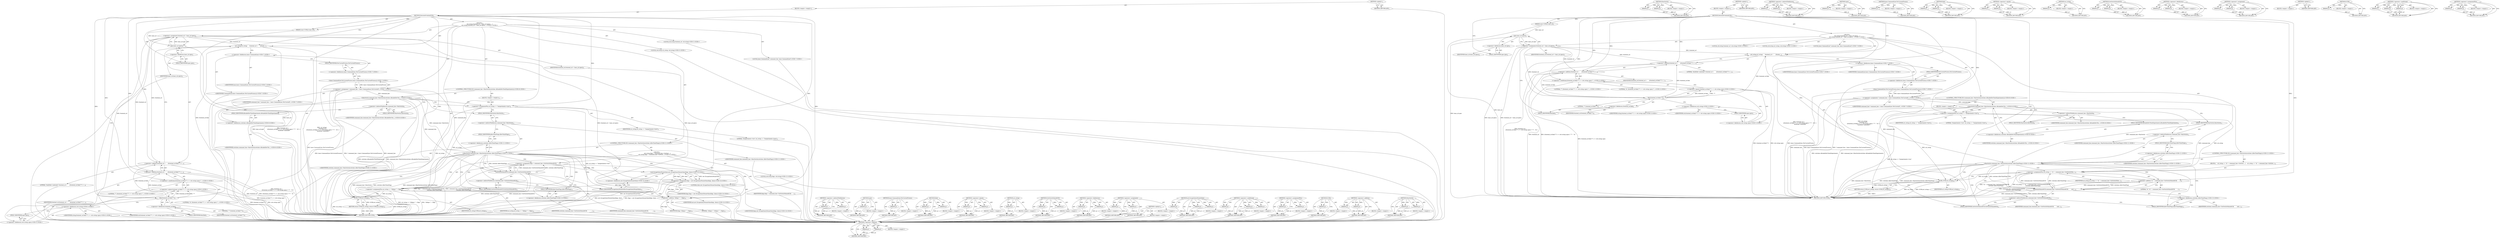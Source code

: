 digraph "&lt;operator&gt;.assignmentPlus" {
vulnerable_196 [label=<(METHOD,GURL)>];
vulnerable_197 [label=<(PARAM,p1)>];
vulnerable_198 [label=<(BLOCK,&lt;empty&gt;,&lt;empty&gt;)>];
vulnerable_199 [label=<(METHOD_RETURN,ANY)>];
vulnerable_145 [label=<(METHOD,&lt;operator&gt;.addition)>];
vulnerable_146 [label=<(PARAM,p1)>];
vulnerable_147 [label=<(PARAM,p2)>];
vulnerable_148 [label=<(BLOCK,&lt;empty&gt;,&lt;empty&gt;)>];
vulnerable_149 [label=<(METHOD_RETURN,ANY)>];
vulnerable_170 [label=<(METHOD,HasSwitch)>];
vulnerable_171 [label=<(PARAM,p1)>];
vulnerable_172 [label=<(PARAM,p2)>];
vulnerable_173 [label=<(BLOCK,&lt;empty&gt;,&lt;empty&gt;)>];
vulnerable_174 [label=<(METHOD_RETURN,ANY)>];
vulnerable_6 [label=<(METHOD,&lt;global&gt;)<SUB>1</SUB>>];
vulnerable_7 [label=<(BLOCK,&lt;empty&gt;,&lt;empty&gt;)<SUB>1</SUB>>];
vulnerable_8 [label=<(METHOD,DecorateFrontendURL)<SUB>1</SUB>>];
vulnerable_9 [label=<(PARAM,const GURL&amp; base_url)<SUB>1</SUB>>];
vulnerable_10 [label="<(BLOCK,{
  std::string frontend_url = base_url.spec();...,{
  std::string frontend_url = base_url.spec();...)<SUB>1</SUB>>"];
vulnerable_11 [label="<(LOCAL,std.string frontend_url: std.string)<SUB>2</SUB>>"];
vulnerable_12 [label=<(&lt;operator&gt;.assignment,frontend_url = base_url.spec())<SUB>2</SUB>>];
vulnerable_13 [label=<(IDENTIFIER,frontend_url,frontend_url = base_url.spec())<SUB>2</SUB>>];
vulnerable_14 [label=<(spec,base_url.spec())<SUB>2</SUB>>];
vulnerable_15 [label=<(&lt;operator&gt;.fieldAccess,base_url.spec)<SUB>2</SUB>>];
vulnerable_16 [label=<(IDENTIFIER,base_url,base_url.spec())<SUB>2</SUB>>];
vulnerable_17 [label=<(FIELD_IDENTIFIER,spec,spec)<SUB>2</SUB>>];
vulnerable_18 [label="<(LOCAL,std.string url_string: std.string)<SUB>3</SUB>>"];
vulnerable_19 [label=<(url_string,url_string(
      frontend_url +
      ((fronte...)<SUB>3</SUB>>];
vulnerable_20 [label=<(&lt;operator&gt;.addition,frontend_url +
      ((frontend_url.find(&quot;?&quot;) =...)<SUB>4</SUB>>];
vulnerable_21 [label=<(&lt;operator&gt;.addition,frontend_url +
      ((frontend_url.find(&quot;?&quot;) =...)<SUB>4</SUB>>];
vulnerable_22 [label=<(IDENTIFIER,frontend_url,frontend_url +
      ((frontend_url.find(&quot;?&quot;) =...)<SUB>4</SUB>>];
vulnerable_23 [label="<(&lt;operator&gt;.conditional,(frontend_url.find(&quot;?&quot;) == std::string::npos) ?...)<SUB>5</SUB>>"];
vulnerable_24 [label="<(&lt;operator&gt;.equals,frontend_url.find(&quot;?&quot;) == std::string::npos)<SUB>5</SUB>>"];
vulnerable_25 [label=<(find,frontend_url.find(&quot;?&quot;))<SUB>5</SUB>>];
vulnerable_26 [label=<(&lt;operator&gt;.fieldAccess,frontend_url.find)<SUB>5</SUB>>];
vulnerable_27 [label=<(IDENTIFIER,frontend_url,frontend_url.find(&quot;?&quot;))<SUB>5</SUB>>];
vulnerable_28 [label=<(FIELD_IDENTIFIER,find,find)<SUB>5</SUB>>];
vulnerable_29 [label=<(LITERAL,&quot;?&quot;,frontend_url.find(&quot;?&quot;))<SUB>5</SUB>>];
vulnerable_30 [label="<(&lt;operator&gt;.fieldAccess,std::string::npos)<SUB>5</SUB>>"];
vulnerable_31 [label="<(&lt;operator&gt;.fieldAccess,std::string)<SUB>5</SUB>>"];
vulnerable_32 [label="<(IDENTIFIER,std,frontend_url.find(&quot;?&quot;) == std::string::npos)<SUB>5</SUB>>"];
vulnerable_33 [label="<(IDENTIFIER,string,frontend_url.find(&quot;?&quot;) == std::string::npos)<SUB>5</SUB>>"];
vulnerable_34 [label=<(FIELD_IDENTIFIER,npos,npos)<SUB>5</SUB>>];
vulnerable_35 [label="<(LITERAL,&quot;?&quot;,(frontend_url.find(&quot;?&quot;) == std::string::npos) ?...)<SUB>5</SUB>>"];
vulnerable_36 [label="<(LITERAL,&quot;&amp;&quot;,(frontend_url.find(&quot;?&quot;) == std::string::npos) ?...)<SUB>5</SUB>>"];
vulnerable_37 [label=<(LITERAL,&quot;dockSide=undocked&quot;,frontend_url +
      ((frontend_url.find(&quot;?&quot;) =...)<SUB>6</SUB>>];
vulnerable_38 [label="<(LOCAL,base.CommandLine* command_line: base.CommandLine*)<SUB>7</SUB>>"];
vulnerable_39 [label="<(&lt;operator&gt;.assignment,* command_line = base::CommandLine::ForCurrentP...)<SUB>7</SUB>>"];
vulnerable_40 [label="<(IDENTIFIER,command_line,* command_line = base::CommandLine::ForCurrentP...)<SUB>7</SUB>>"];
vulnerable_41 [label="<(base.CommandLine.ForCurrentProcess,base::CommandLine::ForCurrentProcess())<SUB>7</SUB>>"];
vulnerable_42 [label="<(&lt;operator&gt;.fieldAccess,base::CommandLine::ForCurrentProcess)<SUB>7</SUB>>"];
vulnerable_43 [label="<(&lt;operator&gt;.fieldAccess,base::CommandLine)<SUB>7</SUB>>"];
vulnerable_44 [label="<(IDENTIFIER,base,base::CommandLine::ForCurrentProcess())<SUB>7</SUB>>"];
vulnerable_45 [label="<(IDENTIFIER,CommandLine,base::CommandLine::ForCurrentProcess())<SUB>7</SUB>>"];
vulnerable_46 [label=<(FIELD_IDENTIFIER,ForCurrentProcess,ForCurrentProcess)<SUB>7</SUB>>];
vulnerable_47 [label="<(CONTROL_STRUCTURE,IF,if (command_line-&gt;HasSwitch(switches::kEnableDevToolsExperiments)))<SUB>8</SUB>>"];
vulnerable_48 [label="<(HasSwitch,command_line-&gt;HasSwitch(switches::kEnableDevToo...)<SUB>8</SUB>>"];
vulnerable_49 [label=<(&lt;operator&gt;.indirectFieldAccess,command_line-&gt;HasSwitch)<SUB>8</SUB>>];
vulnerable_50 [label="<(IDENTIFIER,command_line,command_line-&gt;HasSwitch(switches::kEnableDevToo...)<SUB>8</SUB>>"];
vulnerable_51 [label=<(FIELD_IDENTIFIER,HasSwitch,HasSwitch)<SUB>8</SUB>>];
vulnerable_52 [label="<(&lt;operator&gt;.fieldAccess,switches::kEnableDevToolsExperiments)<SUB>8</SUB>>"];
vulnerable_53 [label="<(IDENTIFIER,switches,command_line-&gt;HasSwitch(switches::kEnableDevToo...)<SUB>8</SUB>>"];
vulnerable_54 [label=<(FIELD_IDENTIFIER,kEnableDevToolsExperiments,kEnableDevToolsExperiments)<SUB>8</SUB>>];
vulnerable_55 [label=<(BLOCK,&lt;empty&gt;,&lt;empty&gt;)<SUB>9</SUB>>];
vulnerable_56 [label=<(&lt;operator&gt;.assignmentPlus,url_string += &quot;&amp;experiments=true&quot;)<SUB>9</SUB>>];
vulnerable_57 [label=<(IDENTIFIER,url_string,url_string += &quot;&amp;experiments=true&quot;)<SUB>9</SUB>>];
vulnerable_58 [label=<(LITERAL,&quot;&amp;experiments=true&quot;,url_string += &quot;&amp;experiments=true&quot;)<SUB>9</SUB>>];
vulnerable_59 [label="<(CONTROL_STRUCTURE,IF,if (command_line-&gt;HasSwitch(switches::kDevToolsFlags)))<SUB>11</SUB>>"];
vulnerable_60 [label="<(HasSwitch,command_line-&gt;HasSwitch(switches::kDevToolsFlags))<SUB>11</SUB>>"];
vulnerable_61 [label=<(&lt;operator&gt;.indirectFieldAccess,command_line-&gt;HasSwitch)<SUB>11</SUB>>];
vulnerable_62 [label="<(IDENTIFIER,command_line,command_line-&gt;HasSwitch(switches::kDevToolsFlags))<SUB>11</SUB>>"];
vulnerable_63 [label=<(FIELD_IDENTIFIER,HasSwitch,HasSwitch)<SUB>11</SUB>>];
vulnerable_64 [label="<(&lt;operator&gt;.fieldAccess,switches::kDevToolsFlags)<SUB>11</SUB>>"];
vulnerable_65 [label="<(IDENTIFIER,switches,command_line-&gt;HasSwitch(switches::kDevToolsFlags))<SUB>11</SUB>>"];
vulnerable_66 [label=<(FIELD_IDENTIFIER,kDevToolsFlags,kDevToolsFlags)<SUB>11</SUB>>];
vulnerable_67 [label="<(BLOCK,{
    std::string flags = command_line-&gt;GetSwit...,{
    std::string flags = command_line-&gt;GetSwit...)<SUB>11</SUB>>"];
vulnerable_68 [label="<(LOCAL,std.string flags: std.string)<SUB>12</SUB>>"];
vulnerable_69 [label=<(&lt;operator&gt;.assignment,flags = command_line-&gt;GetSwitchValueASCII(
    ...)<SUB>12</SUB>>];
vulnerable_70 [label=<(IDENTIFIER,flags,flags = command_line-&gt;GetSwitchValueASCII(
    ...)<SUB>12</SUB>>];
vulnerable_71 [label=<(GetSwitchValueASCII,command_line-&gt;GetSwitchValueASCII(
            ...)<SUB>12</SUB>>];
vulnerable_72 [label=<(&lt;operator&gt;.indirectFieldAccess,command_line-&gt;GetSwitchValueASCII)<SUB>12</SUB>>];
vulnerable_73 [label=<(IDENTIFIER,command_line,command_line-&gt;GetSwitchValueASCII(
            ...)<SUB>12</SUB>>];
vulnerable_74 [label=<(FIELD_IDENTIFIER,GetSwitchValueASCII,GetSwitchValueASCII)<SUB>12</SUB>>];
vulnerable_75 [label="<(&lt;operator&gt;.fieldAccess,switches::kDevToolsFlags)<SUB>13</SUB>>"];
vulnerable_76 [label=<(IDENTIFIER,switches,command_line-&gt;GetSwitchValueASCII(
            ...)<SUB>13</SUB>>];
vulnerable_77 [label=<(FIELD_IDENTIFIER,kDevToolsFlags,kDevToolsFlags)<SUB>13</SUB>>];
vulnerable_78 [label="<(&lt;operator&gt;.assignment,flags = net::EscapeQueryParamValue(flags, false))<SUB>14</SUB>>"];
vulnerable_79 [label="<(IDENTIFIER,flags,flags = net::EscapeQueryParamValue(flags, false))<SUB>14</SUB>>"];
vulnerable_80 [label="<(net.EscapeQueryParamValue,net::EscapeQueryParamValue(flags, false))<SUB>14</SUB>>"];
vulnerable_81 [label="<(&lt;operator&gt;.fieldAccess,net::EscapeQueryParamValue)<SUB>14</SUB>>"];
vulnerable_82 [label="<(IDENTIFIER,net,net::EscapeQueryParamValue(flags, false))<SUB>14</SUB>>"];
vulnerable_83 [label=<(FIELD_IDENTIFIER,EscapeQueryParamValue,EscapeQueryParamValue)<SUB>14</SUB>>];
vulnerable_84 [label="<(IDENTIFIER,flags,net::EscapeQueryParamValue(flags, false))<SUB>14</SUB>>"];
vulnerable_85 [label="<(LITERAL,false,net::EscapeQueryParamValue(flags, false))<SUB>14</SUB>>"];
vulnerable_86 [label=<(&lt;operator&gt;.assignmentPlus,url_string += &quot;&amp;flags=&quot; + flags)<SUB>15</SUB>>];
vulnerable_87 [label=<(IDENTIFIER,url_string,url_string += &quot;&amp;flags=&quot; + flags)<SUB>15</SUB>>];
vulnerable_88 [label=<(&lt;operator&gt;.addition,&quot;&amp;flags=&quot; + flags)<SUB>15</SUB>>];
vulnerable_89 [label=<(LITERAL,&quot;&amp;flags=&quot;,&quot;&amp;flags=&quot; + flags)<SUB>15</SUB>>];
vulnerable_90 [label=<(IDENTIFIER,flags,&quot;&amp;flags=&quot; + flags)<SUB>15</SUB>>];
vulnerable_91 [label=<(RETURN,return GURL(url_string);,return GURL(url_string);)<SUB>22</SUB>>];
vulnerable_92 [label=<(GURL,GURL(url_string))<SUB>22</SUB>>];
vulnerable_93 [label=<(IDENTIFIER,url_string,GURL(url_string))<SUB>22</SUB>>];
vulnerable_94 [label=<(METHOD_RETURN,GURL)<SUB>1</SUB>>];
vulnerable_96 [label=<(METHOD_RETURN,ANY)<SUB>1</SUB>>];
vulnerable_175 [label=<(METHOD,&lt;operator&gt;.indirectFieldAccess)>];
vulnerable_176 [label=<(PARAM,p1)>];
vulnerable_177 [label=<(PARAM,p2)>];
vulnerable_178 [label=<(BLOCK,&lt;empty&gt;,&lt;empty&gt;)>];
vulnerable_179 [label=<(METHOD_RETURN,ANY)>];
vulnerable_132 [label=<(METHOD,spec)>];
vulnerable_133 [label=<(PARAM,p1)>];
vulnerable_134 [label=<(BLOCK,&lt;empty&gt;,&lt;empty&gt;)>];
vulnerable_135 [label=<(METHOD_RETURN,ANY)>];
vulnerable_166 [label=<(METHOD,base.CommandLine.ForCurrentProcess)>];
vulnerable_167 [label=<(PARAM,p1)>];
vulnerable_168 [label=<(BLOCK,&lt;empty&gt;,&lt;empty&gt;)>];
vulnerable_169 [label=<(METHOD_RETURN,ANY)>];
vulnerable_161 [label=<(METHOD,find)>];
vulnerable_162 [label=<(PARAM,p1)>];
vulnerable_163 [label=<(PARAM,p2)>];
vulnerable_164 [label=<(BLOCK,&lt;empty&gt;,&lt;empty&gt;)>];
vulnerable_165 [label=<(METHOD_RETURN,ANY)>];
vulnerable_156 [label=<(METHOD,&lt;operator&gt;.equals)>];
vulnerable_157 [label=<(PARAM,p1)>];
vulnerable_158 [label=<(PARAM,p2)>];
vulnerable_159 [label=<(BLOCK,&lt;empty&gt;,&lt;empty&gt;)>];
vulnerable_160 [label=<(METHOD_RETURN,ANY)>];
vulnerable_141 [label=<(METHOD,url_string)>];
vulnerable_142 [label=<(PARAM,p1)>];
vulnerable_143 [label=<(BLOCK,&lt;empty&gt;,&lt;empty&gt;)>];
vulnerable_144 [label=<(METHOD_RETURN,ANY)>];
vulnerable_185 [label=<(METHOD,GetSwitchValueASCII)>];
vulnerable_186 [label=<(PARAM,p1)>];
vulnerable_187 [label=<(PARAM,p2)>];
vulnerable_188 [label=<(BLOCK,&lt;empty&gt;,&lt;empty&gt;)>];
vulnerable_189 [label=<(METHOD_RETURN,ANY)>];
vulnerable_136 [label=<(METHOD,&lt;operator&gt;.fieldAccess)>];
vulnerable_137 [label=<(PARAM,p1)>];
vulnerable_138 [label=<(PARAM,p2)>];
vulnerable_139 [label=<(BLOCK,&lt;empty&gt;,&lt;empty&gt;)>];
vulnerable_140 [label=<(METHOD_RETURN,ANY)>];
vulnerable_127 [label=<(METHOD,&lt;operator&gt;.assignment)>];
vulnerable_128 [label=<(PARAM,p1)>];
vulnerable_129 [label=<(PARAM,p2)>];
vulnerable_130 [label=<(BLOCK,&lt;empty&gt;,&lt;empty&gt;)>];
vulnerable_131 [label=<(METHOD_RETURN,ANY)>];
vulnerable_121 [label=<(METHOD,&lt;global&gt;)<SUB>1</SUB>>];
vulnerable_122 [label=<(BLOCK,&lt;empty&gt;,&lt;empty&gt;)>];
vulnerable_123 [label=<(METHOD_RETURN,ANY)>];
vulnerable_190 [label=<(METHOD,net.EscapeQueryParamValue)>];
vulnerable_191 [label=<(PARAM,p1)>];
vulnerable_192 [label=<(PARAM,p2)>];
vulnerable_193 [label=<(PARAM,p3)>];
vulnerable_194 [label=<(BLOCK,&lt;empty&gt;,&lt;empty&gt;)>];
vulnerable_195 [label=<(METHOD_RETURN,ANY)>];
vulnerable_150 [label=<(METHOD,&lt;operator&gt;.conditional)>];
vulnerable_151 [label=<(PARAM,p1)>];
vulnerable_152 [label=<(PARAM,p2)>];
vulnerable_153 [label=<(PARAM,p3)>];
vulnerable_154 [label=<(BLOCK,&lt;empty&gt;,&lt;empty&gt;)>];
vulnerable_155 [label=<(METHOD_RETURN,ANY)>];
vulnerable_180 [label=<(METHOD,&lt;operator&gt;.assignmentPlus)>];
vulnerable_181 [label=<(PARAM,p1)>];
vulnerable_182 [label=<(PARAM,p2)>];
vulnerable_183 [label=<(BLOCK,&lt;empty&gt;,&lt;empty&gt;)>];
vulnerable_184 [label=<(METHOD_RETURN,ANY)>];
fixed_129 [label=<(METHOD,&lt;operator&gt;.addition)>];
fixed_130 [label=<(PARAM,p1)>];
fixed_131 [label=<(PARAM,p2)>];
fixed_132 [label=<(BLOCK,&lt;empty&gt;,&lt;empty&gt;)>];
fixed_133 [label=<(METHOD_RETURN,ANY)>];
fixed_154 [label=<(METHOD,HasSwitch)>];
fixed_155 [label=<(PARAM,p1)>];
fixed_156 [label=<(PARAM,p2)>];
fixed_157 [label=<(BLOCK,&lt;empty&gt;,&lt;empty&gt;)>];
fixed_158 [label=<(METHOD_RETURN,ANY)>];
fixed_6 [label=<(METHOD,&lt;global&gt;)<SUB>1</SUB>>];
fixed_7 [label=<(BLOCK,&lt;empty&gt;,&lt;empty&gt;)<SUB>1</SUB>>];
fixed_8 [label=<(METHOD,DecorateFrontendURL)<SUB>1</SUB>>];
fixed_9 [label=<(PARAM,const GURL&amp; base_url)<SUB>1</SUB>>];
fixed_10 [label="<(BLOCK,{
  std::string frontend_url = base_url.spec();...,{
  std::string frontend_url = base_url.spec();...)<SUB>1</SUB>>"];
fixed_11 [label="<(LOCAL,std.string frontend_url: std.string)<SUB>2</SUB>>"];
fixed_12 [label=<(&lt;operator&gt;.assignment,frontend_url = base_url.spec())<SUB>2</SUB>>];
fixed_13 [label=<(IDENTIFIER,frontend_url,frontend_url = base_url.spec())<SUB>2</SUB>>];
fixed_14 [label=<(spec,base_url.spec())<SUB>2</SUB>>];
fixed_15 [label=<(&lt;operator&gt;.fieldAccess,base_url.spec)<SUB>2</SUB>>];
fixed_16 [label=<(IDENTIFIER,base_url,base_url.spec())<SUB>2</SUB>>];
fixed_17 [label=<(FIELD_IDENTIFIER,spec,spec)<SUB>2</SUB>>];
fixed_18 [label="<(LOCAL,std.string url_string: std.string)<SUB>3</SUB>>"];
fixed_19 [label=<(url_string,url_string(
      frontend_url +
      ((fronte...)<SUB>3</SUB>>];
fixed_20 [label=<(&lt;operator&gt;.addition,frontend_url +
      ((frontend_url.find(&quot;?&quot;) =...)<SUB>4</SUB>>];
fixed_21 [label=<(&lt;operator&gt;.addition,frontend_url +
      ((frontend_url.find(&quot;?&quot;) =...)<SUB>4</SUB>>];
fixed_22 [label=<(IDENTIFIER,frontend_url,frontend_url +
      ((frontend_url.find(&quot;?&quot;) =...)<SUB>4</SUB>>];
fixed_23 [label="<(&lt;operator&gt;.conditional,(frontend_url.find(&quot;?&quot;) == std::string::npos) ?...)<SUB>5</SUB>>"];
fixed_24 [label="<(&lt;operator&gt;.equals,frontend_url.find(&quot;?&quot;) == std::string::npos)<SUB>5</SUB>>"];
fixed_25 [label=<(find,frontend_url.find(&quot;?&quot;))<SUB>5</SUB>>];
fixed_26 [label=<(&lt;operator&gt;.fieldAccess,frontend_url.find)<SUB>5</SUB>>];
fixed_27 [label=<(IDENTIFIER,frontend_url,frontend_url.find(&quot;?&quot;))<SUB>5</SUB>>];
fixed_28 [label=<(FIELD_IDENTIFIER,find,find)<SUB>5</SUB>>];
fixed_29 [label=<(LITERAL,&quot;?&quot;,frontend_url.find(&quot;?&quot;))<SUB>5</SUB>>];
fixed_30 [label="<(&lt;operator&gt;.fieldAccess,std::string::npos)<SUB>5</SUB>>"];
fixed_31 [label="<(&lt;operator&gt;.fieldAccess,std::string)<SUB>5</SUB>>"];
fixed_32 [label="<(IDENTIFIER,std,frontend_url.find(&quot;?&quot;) == std::string::npos)<SUB>5</SUB>>"];
fixed_33 [label="<(IDENTIFIER,string,frontend_url.find(&quot;?&quot;) == std::string::npos)<SUB>5</SUB>>"];
fixed_34 [label=<(FIELD_IDENTIFIER,npos,npos)<SUB>5</SUB>>];
fixed_35 [label="<(LITERAL,&quot;?&quot;,(frontend_url.find(&quot;?&quot;) == std::string::npos) ?...)<SUB>5</SUB>>"];
fixed_36 [label="<(LITERAL,&quot;&amp;&quot;,(frontend_url.find(&quot;?&quot;) == std::string::npos) ?...)<SUB>5</SUB>>"];
fixed_37 [label=<(LITERAL,&quot;dockSide=undocked&quot;,frontend_url +
      ((frontend_url.find(&quot;?&quot;) =...)<SUB>6</SUB>>];
fixed_38 [label="<(LOCAL,base.CommandLine* command_line: base.CommandLine*)<SUB>7</SUB>>"];
fixed_39 [label="<(&lt;operator&gt;.assignment,* command_line = base::CommandLine::ForCurrentP...)<SUB>7</SUB>>"];
fixed_40 [label="<(IDENTIFIER,command_line,* command_line = base::CommandLine::ForCurrentP...)<SUB>7</SUB>>"];
fixed_41 [label="<(base.CommandLine.ForCurrentProcess,base::CommandLine::ForCurrentProcess())<SUB>7</SUB>>"];
fixed_42 [label="<(&lt;operator&gt;.fieldAccess,base::CommandLine::ForCurrentProcess)<SUB>7</SUB>>"];
fixed_43 [label="<(&lt;operator&gt;.fieldAccess,base::CommandLine)<SUB>7</SUB>>"];
fixed_44 [label="<(IDENTIFIER,base,base::CommandLine::ForCurrentProcess())<SUB>7</SUB>>"];
fixed_45 [label="<(IDENTIFIER,CommandLine,base::CommandLine::ForCurrentProcess())<SUB>7</SUB>>"];
fixed_46 [label=<(FIELD_IDENTIFIER,ForCurrentProcess,ForCurrentProcess)<SUB>7</SUB>>];
fixed_47 [label="<(CONTROL_STRUCTURE,IF,if (command_line-&gt;HasSwitch(switches::kEnableDevToolsExperiments)))<SUB>8</SUB>>"];
fixed_48 [label="<(HasSwitch,command_line-&gt;HasSwitch(switches::kEnableDevToo...)<SUB>8</SUB>>"];
fixed_49 [label=<(&lt;operator&gt;.indirectFieldAccess,command_line-&gt;HasSwitch)<SUB>8</SUB>>];
fixed_50 [label="<(IDENTIFIER,command_line,command_line-&gt;HasSwitch(switches::kEnableDevToo...)<SUB>8</SUB>>"];
fixed_51 [label=<(FIELD_IDENTIFIER,HasSwitch,HasSwitch)<SUB>8</SUB>>];
fixed_52 [label="<(&lt;operator&gt;.fieldAccess,switches::kEnableDevToolsExperiments)<SUB>8</SUB>>"];
fixed_53 [label="<(IDENTIFIER,switches,command_line-&gt;HasSwitch(switches::kEnableDevToo...)<SUB>8</SUB>>"];
fixed_54 [label=<(FIELD_IDENTIFIER,kEnableDevToolsExperiments,kEnableDevToolsExperiments)<SUB>8</SUB>>];
fixed_55 [label=<(BLOCK,&lt;empty&gt;,&lt;empty&gt;)<SUB>9</SUB>>];
fixed_56 [label=<(&lt;operator&gt;.assignmentPlus,url_string += &quot;&amp;experiments=true&quot;)<SUB>9</SUB>>];
fixed_57 [label=<(IDENTIFIER,url_string,url_string += &quot;&amp;experiments=true&quot;)<SUB>9</SUB>>];
fixed_58 [label=<(LITERAL,&quot;&amp;experiments=true&quot;,url_string += &quot;&amp;experiments=true&quot;)<SUB>9</SUB>>];
fixed_59 [label="<(CONTROL_STRUCTURE,IF,if (command_line-&gt;HasSwitch(switches::kDevToolsFlags)))<SUB>11</SUB>>"];
fixed_60 [label="<(HasSwitch,command_line-&gt;HasSwitch(switches::kDevToolsFlags))<SUB>11</SUB>>"];
fixed_61 [label=<(&lt;operator&gt;.indirectFieldAccess,command_line-&gt;HasSwitch)<SUB>11</SUB>>];
fixed_62 [label="<(IDENTIFIER,command_line,command_line-&gt;HasSwitch(switches::kDevToolsFlags))<SUB>11</SUB>>"];
fixed_63 [label=<(FIELD_IDENTIFIER,HasSwitch,HasSwitch)<SUB>11</SUB>>];
fixed_64 [label="<(&lt;operator&gt;.fieldAccess,switches::kDevToolsFlags)<SUB>11</SUB>>"];
fixed_65 [label="<(IDENTIFIER,switches,command_line-&gt;HasSwitch(switches::kDevToolsFlags))<SUB>11</SUB>>"];
fixed_66 [label=<(FIELD_IDENTIFIER,kDevToolsFlags,kDevToolsFlags)<SUB>11</SUB>>];
fixed_67 [label=<(BLOCK,{
    url_string += &quot;&amp;&quot; + command_line-&gt;GetSwit...,{
    url_string += &quot;&amp;&quot; + command_line-&gt;GetSwit...)<SUB>11</SUB>>];
fixed_68 [label=<(&lt;operator&gt;.assignmentPlus,url_string += &quot;&amp;&quot; + command_line-&gt;GetSwitchValu...)<SUB>12</SUB>>];
fixed_69 [label=<(IDENTIFIER,url_string,url_string += &quot;&amp;&quot; + command_line-&gt;GetSwitchValu...)<SUB>12</SUB>>];
fixed_70 [label=<(&lt;operator&gt;.addition,&quot;&amp;&quot; + command_line-&gt;GetSwitchValueASCII(
      ...)<SUB>12</SUB>>];
fixed_71 [label=<(LITERAL,&quot;&amp;&quot;,&quot;&amp;&quot; + command_line-&gt;GetSwitchValueASCII(
      ...)<SUB>12</SUB>>];
fixed_72 [label=<(GetSwitchValueASCII,command_line-&gt;GetSwitchValueASCII(
        swit...)<SUB>12</SUB>>];
fixed_73 [label=<(&lt;operator&gt;.indirectFieldAccess,command_line-&gt;GetSwitchValueASCII)<SUB>12</SUB>>];
fixed_74 [label=<(IDENTIFIER,command_line,command_line-&gt;GetSwitchValueASCII(
        swit...)<SUB>12</SUB>>];
fixed_75 [label=<(FIELD_IDENTIFIER,GetSwitchValueASCII,GetSwitchValueASCII)<SUB>12</SUB>>];
fixed_76 [label="<(&lt;operator&gt;.fieldAccess,switches::kDevToolsFlags)<SUB>13</SUB>>"];
fixed_77 [label=<(IDENTIFIER,switches,command_line-&gt;GetSwitchValueASCII(
        swit...)<SUB>13</SUB>>];
fixed_78 [label=<(FIELD_IDENTIFIER,kDevToolsFlags,kDevToolsFlags)<SUB>13</SUB>>];
fixed_79 [label=<(RETURN,return GURL(url_string);,return GURL(url_string);)<SUB>20</SUB>>];
fixed_80 [label=<(GURL,GURL(url_string))<SUB>20</SUB>>];
fixed_81 [label=<(IDENTIFIER,url_string,GURL(url_string))<SUB>20</SUB>>];
fixed_82 [label=<(METHOD_RETURN,GURL)<SUB>1</SUB>>];
fixed_84 [label=<(METHOD_RETURN,ANY)<SUB>1</SUB>>];
fixed_159 [label=<(METHOD,&lt;operator&gt;.indirectFieldAccess)>];
fixed_160 [label=<(PARAM,p1)>];
fixed_161 [label=<(PARAM,p2)>];
fixed_162 [label=<(BLOCK,&lt;empty&gt;,&lt;empty&gt;)>];
fixed_163 [label=<(METHOD_RETURN,ANY)>];
fixed_116 [label=<(METHOD,spec)>];
fixed_117 [label=<(PARAM,p1)>];
fixed_118 [label=<(BLOCK,&lt;empty&gt;,&lt;empty&gt;)>];
fixed_119 [label=<(METHOD_RETURN,ANY)>];
fixed_150 [label=<(METHOD,base.CommandLine.ForCurrentProcess)>];
fixed_151 [label=<(PARAM,p1)>];
fixed_152 [label=<(BLOCK,&lt;empty&gt;,&lt;empty&gt;)>];
fixed_153 [label=<(METHOD_RETURN,ANY)>];
fixed_145 [label=<(METHOD,find)>];
fixed_146 [label=<(PARAM,p1)>];
fixed_147 [label=<(PARAM,p2)>];
fixed_148 [label=<(BLOCK,&lt;empty&gt;,&lt;empty&gt;)>];
fixed_149 [label=<(METHOD_RETURN,ANY)>];
fixed_140 [label=<(METHOD,&lt;operator&gt;.equals)>];
fixed_141 [label=<(PARAM,p1)>];
fixed_142 [label=<(PARAM,p2)>];
fixed_143 [label=<(BLOCK,&lt;empty&gt;,&lt;empty&gt;)>];
fixed_144 [label=<(METHOD_RETURN,ANY)>];
fixed_125 [label=<(METHOD,url_string)>];
fixed_126 [label=<(PARAM,p1)>];
fixed_127 [label=<(BLOCK,&lt;empty&gt;,&lt;empty&gt;)>];
fixed_128 [label=<(METHOD_RETURN,ANY)>];
fixed_169 [label=<(METHOD,GetSwitchValueASCII)>];
fixed_170 [label=<(PARAM,p1)>];
fixed_171 [label=<(PARAM,p2)>];
fixed_172 [label=<(BLOCK,&lt;empty&gt;,&lt;empty&gt;)>];
fixed_173 [label=<(METHOD_RETURN,ANY)>];
fixed_120 [label=<(METHOD,&lt;operator&gt;.fieldAccess)>];
fixed_121 [label=<(PARAM,p1)>];
fixed_122 [label=<(PARAM,p2)>];
fixed_123 [label=<(BLOCK,&lt;empty&gt;,&lt;empty&gt;)>];
fixed_124 [label=<(METHOD_RETURN,ANY)>];
fixed_111 [label=<(METHOD,&lt;operator&gt;.assignment)>];
fixed_112 [label=<(PARAM,p1)>];
fixed_113 [label=<(PARAM,p2)>];
fixed_114 [label=<(BLOCK,&lt;empty&gt;,&lt;empty&gt;)>];
fixed_115 [label=<(METHOD_RETURN,ANY)>];
fixed_105 [label=<(METHOD,&lt;global&gt;)<SUB>1</SUB>>];
fixed_106 [label=<(BLOCK,&lt;empty&gt;,&lt;empty&gt;)>];
fixed_107 [label=<(METHOD_RETURN,ANY)>];
fixed_174 [label=<(METHOD,GURL)>];
fixed_175 [label=<(PARAM,p1)>];
fixed_176 [label=<(BLOCK,&lt;empty&gt;,&lt;empty&gt;)>];
fixed_177 [label=<(METHOD_RETURN,ANY)>];
fixed_134 [label=<(METHOD,&lt;operator&gt;.conditional)>];
fixed_135 [label=<(PARAM,p1)>];
fixed_136 [label=<(PARAM,p2)>];
fixed_137 [label=<(PARAM,p3)>];
fixed_138 [label=<(BLOCK,&lt;empty&gt;,&lt;empty&gt;)>];
fixed_139 [label=<(METHOD_RETURN,ANY)>];
fixed_164 [label=<(METHOD,&lt;operator&gt;.assignmentPlus)>];
fixed_165 [label=<(PARAM,p1)>];
fixed_166 [label=<(PARAM,p2)>];
fixed_167 [label=<(BLOCK,&lt;empty&gt;,&lt;empty&gt;)>];
fixed_168 [label=<(METHOD_RETURN,ANY)>];
vulnerable_196 -> vulnerable_197  [key=0, label="AST: "];
vulnerable_196 -> vulnerable_197  [key=1, label="DDG: "];
vulnerable_196 -> vulnerable_198  [key=0, label="AST: "];
vulnerable_196 -> vulnerable_199  [key=0, label="AST: "];
vulnerable_196 -> vulnerable_199  [key=1, label="CFG: "];
vulnerable_197 -> vulnerable_199  [key=0, label="DDG: p1"];
vulnerable_198 -> fixed_129  [key=0];
vulnerable_199 -> fixed_129  [key=0];
vulnerable_145 -> vulnerable_146  [key=0, label="AST: "];
vulnerable_145 -> vulnerable_146  [key=1, label="DDG: "];
vulnerable_145 -> vulnerable_148  [key=0, label="AST: "];
vulnerable_145 -> vulnerable_147  [key=0, label="AST: "];
vulnerable_145 -> vulnerable_147  [key=1, label="DDG: "];
vulnerable_145 -> vulnerable_149  [key=0, label="AST: "];
vulnerable_145 -> vulnerable_149  [key=1, label="CFG: "];
vulnerable_146 -> vulnerable_149  [key=0, label="DDG: p1"];
vulnerable_147 -> vulnerable_149  [key=0, label="DDG: p2"];
vulnerable_148 -> fixed_129  [key=0];
vulnerable_149 -> fixed_129  [key=0];
vulnerable_170 -> vulnerable_171  [key=0, label="AST: "];
vulnerable_170 -> vulnerable_171  [key=1, label="DDG: "];
vulnerable_170 -> vulnerable_173  [key=0, label="AST: "];
vulnerable_170 -> vulnerable_172  [key=0, label="AST: "];
vulnerable_170 -> vulnerable_172  [key=1, label="DDG: "];
vulnerable_170 -> vulnerable_174  [key=0, label="AST: "];
vulnerable_170 -> vulnerable_174  [key=1, label="CFG: "];
vulnerable_171 -> vulnerable_174  [key=0, label="DDG: p1"];
vulnerable_172 -> vulnerable_174  [key=0, label="DDG: p2"];
vulnerable_173 -> fixed_129  [key=0];
vulnerable_174 -> fixed_129  [key=0];
vulnerable_6 -> vulnerable_7  [key=0, label="AST: "];
vulnerable_6 -> vulnerable_96  [key=0, label="AST: "];
vulnerable_6 -> vulnerable_96  [key=1, label="CFG: "];
vulnerable_7 -> vulnerable_8  [key=0, label="AST: "];
vulnerable_8 -> vulnerable_9  [key=0, label="AST: "];
vulnerable_8 -> vulnerable_9  [key=1, label="DDG: "];
vulnerable_8 -> vulnerable_10  [key=0, label="AST: "];
vulnerable_8 -> vulnerable_94  [key=0, label="AST: "];
vulnerable_8 -> vulnerable_17  [key=0, label="CFG: "];
vulnerable_8 -> vulnerable_19  [key=0, label="DDG: "];
vulnerable_8 -> vulnerable_20  [key=0, label="DDG: "];
vulnerable_8 -> vulnerable_56  [key=0, label="DDG: "];
vulnerable_8 -> vulnerable_86  [key=0, label="DDG: "];
vulnerable_8 -> vulnerable_92  [key=0, label="DDG: "];
vulnerable_8 -> vulnerable_21  [key=0, label="DDG: "];
vulnerable_8 -> vulnerable_23  [key=0, label="DDG: "];
vulnerable_8 -> vulnerable_80  [key=0, label="DDG: "];
vulnerable_8 -> vulnerable_88  [key=0, label="DDG: "];
vulnerable_8 -> vulnerable_25  [key=0, label="DDG: "];
vulnerable_9 -> vulnerable_94  [key=0, label="DDG: base_url"];
vulnerable_9 -> vulnerable_14  [key=0, label="DDG: base_url"];
vulnerable_10 -> vulnerable_11  [key=0, label="AST: "];
vulnerable_10 -> vulnerable_12  [key=0, label="AST: "];
vulnerable_10 -> vulnerable_18  [key=0, label="AST: "];
vulnerable_10 -> vulnerable_19  [key=0, label="AST: "];
vulnerable_10 -> vulnerable_38  [key=0, label="AST: "];
vulnerable_10 -> vulnerable_39  [key=0, label="AST: "];
vulnerable_10 -> vulnerable_47  [key=0, label="AST: "];
vulnerable_10 -> vulnerable_59  [key=0, label="AST: "];
vulnerable_10 -> vulnerable_91  [key=0, label="AST: "];
vulnerable_11 -> fixed_129  [key=0];
vulnerable_12 -> vulnerable_13  [key=0, label="AST: "];
vulnerable_12 -> vulnerable_14  [key=0, label="AST: "];
vulnerable_12 -> vulnerable_28  [key=0, label="CFG: "];
vulnerable_12 -> vulnerable_94  [key=0, label="DDG: base_url.spec()"];
vulnerable_12 -> vulnerable_94  [key=1, label="DDG: frontend_url = base_url.spec()"];
vulnerable_12 -> vulnerable_19  [key=0, label="DDG: frontend_url"];
vulnerable_12 -> vulnerable_20  [key=0, label="DDG: frontend_url"];
vulnerable_12 -> vulnerable_21  [key=0, label="DDG: frontend_url"];
vulnerable_12 -> vulnerable_25  [key=0, label="DDG: frontend_url"];
vulnerable_13 -> fixed_129  [key=0];
vulnerable_14 -> vulnerable_15  [key=0, label="AST: "];
vulnerable_14 -> vulnerable_12  [key=0, label="CFG: "];
vulnerable_14 -> vulnerable_12  [key=1, label="DDG: base_url.spec"];
vulnerable_14 -> vulnerable_94  [key=0, label="DDG: base_url.spec"];
vulnerable_15 -> vulnerable_16  [key=0, label="AST: "];
vulnerable_15 -> vulnerable_17  [key=0, label="AST: "];
vulnerable_15 -> vulnerable_14  [key=0, label="CFG: "];
vulnerable_16 -> fixed_129  [key=0];
vulnerable_17 -> vulnerable_15  [key=0, label="CFG: "];
vulnerable_18 -> fixed_129  [key=0];
vulnerable_19 -> vulnerable_20  [key=0, label="AST: "];
vulnerable_19 -> vulnerable_43  [key=0, label="CFG: "];
vulnerable_19 -> vulnerable_94  [key=0, label="DDG: frontend_url +
      ((frontend_url.find(&quot;?&quot;) == std::string::npos) ? &quot;?&quot; : &quot;&amp;&quot;) +
      &quot;dockSide=undocked&quot;"];
vulnerable_19 -> vulnerable_94  [key=1, label="DDG: url_string(
      frontend_url +
      ((frontend_url.find(&quot;?&quot;) == std::string::npos) ? &quot;?&quot; : &quot;&amp;&quot;) +
      &quot;dockSide=undocked&quot;)"];
vulnerable_20 -> vulnerable_21  [key=0, label="AST: "];
vulnerable_20 -> vulnerable_37  [key=0, label="AST: "];
vulnerable_20 -> vulnerable_19  [key=0, label="CFG: "];
vulnerable_20 -> vulnerable_94  [key=0, label="DDG: frontend_url +
      ((frontend_url.find(&quot;?&quot;) == std::string::npos) ? &quot;?&quot; : &quot;&amp;&quot;)"];
vulnerable_21 -> vulnerable_22  [key=0, label="AST: "];
vulnerable_21 -> vulnerable_23  [key=0, label="AST: "];
vulnerable_21 -> vulnerable_20  [key=0, label="CFG: "];
vulnerable_21 -> vulnerable_94  [key=0, label="DDG: frontend_url"];
vulnerable_21 -> vulnerable_94  [key=1, label="DDG: (frontend_url.find(&quot;?&quot;) == std::string::npos) ? &quot;?&quot; : &quot;&amp;&quot;"];
vulnerable_22 -> fixed_129  [key=0];
vulnerable_23 -> vulnerable_24  [key=0, label="AST: "];
vulnerable_23 -> vulnerable_35  [key=0, label="AST: "];
vulnerable_23 -> vulnerable_36  [key=0, label="AST: "];
vulnerable_23 -> vulnerable_21  [key=0, label="CFG: "];
vulnerable_23 -> vulnerable_94  [key=0, label="DDG: frontend_url.find(&quot;?&quot;) == std::string::npos"];
vulnerable_24 -> vulnerable_25  [key=0, label="AST: "];
vulnerable_24 -> vulnerable_30  [key=0, label="AST: "];
vulnerable_24 -> vulnerable_23  [key=0, label="CFG: "];
vulnerable_24 -> vulnerable_94  [key=0, label="DDG: frontend_url.find(&quot;?&quot;)"];
vulnerable_24 -> vulnerable_94  [key=1, label="DDG: std::string::npos"];
vulnerable_25 -> vulnerable_26  [key=0, label="AST: "];
vulnerable_25 -> vulnerable_29  [key=0, label="AST: "];
vulnerable_25 -> vulnerable_31  [key=0, label="CFG: "];
vulnerable_25 -> vulnerable_19  [key=0, label="DDG: frontend_url.find"];
vulnerable_25 -> vulnerable_20  [key=0, label="DDG: frontend_url.find"];
vulnerable_25 -> vulnerable_21  [key=0, label="DDG: frontend_url.find"];
vulnerable_25 -> vulnerable_24  [key=0, label="DDG: frontend_url.find"];
vulnerable_25 -> vulnerable_24  [key=1, label="DDG: &quot;?&quot;"];
vulnerable_26 -> vulnerable_27  [key=0, label="AST: "];
vulnerable_26 -> vulnerable_28  [key=0, label="AST: "];
vulnerable_26 -> vulnerable_25  [key=0, label="CFG: "];
vulnerable_27 -> fixed_129  [key=0];
vulnerable_28 -> vulnerable_26  [key=0, label="CFG: "];
vulnerable_29 -> fixed_129  [key=0];
vulnerable_30 -> vulnerable_31  [key=0, label="AST: "];
vulnerable_30 -> vulnerable_34  [key=0, label="AST: "];
vulnerable_30 -> vulnerable_24  [key=0, label="CFG: "];
vulnerable_31 -> vulnerable_32  [key=0, label="AST: "];
vulnerable_31 -> vulnerable_33  [key=0, label="AST: "];
vulnerable_31 -> vulnerable_34  [key=0, label="CFG: "];
vulnerable_32 -> fixed_129  [key=0];
vulnerable_33 -> fixed_129  [key=0];
vulnerable_34 -> vulnerable_30  [key=0, label="CFG: "];
vulnerable_35 -> fixed_129  [key=0];
vulnerable_36 -> fixed_129  [key=0];
vulnerable_37 -> fixed_129  [key=0];
vulnerable_38 -> fixed_129  [key=0];
vulnerable_39 -> vulnerable_40  [key=0, label="AST: "];
vulnerable_39 -> vulnerable_41  [key=0, label="AST: "];
vulnerable_39 -> vulnerable_51  [key=0, label="CFG: "];
vulnerable_39 -> vulnerable_94  [key=0, label="DDG: command_line"];
vulnerable_39 -> vulnerable_94  [key=1, label="DDG: base::CommandLine::ForCurrentProcess()"];
vulnerable_39 -> vulnerable_94  [key=2, label="DDG: * command_line = base::CommandLine::ForCurrentProcess()"];
vulnerable_39 -> vulnerable_48  [key=0, label="DDG: command_line"];
vulnerable_39 -> vulnerable_60  [key=0, label="DDG: command_line"];
vulnerable_39 -> vulnerable_71  [key=0, label="DDG: command_line"];
vulnerable_40 -> fixed_129  [key=0];
vulnerable_41 -> vulnerable_42  [key=0, label="AST: "];
vulnerable_41 -> vulnerable_39  [key=0, label="CFG: "];
vulnerable_41 -> vulnerable_39  [key=1, label="DDG: base::CommandLine::ForCurrentProcess"];
vulnerable_41 -> vulnerable_94  [key=0, label="DDG: base::CommandLine::ForCurrentProcess"];
vulnerable_42 -> vulnerable_43  [key=0, label="AST: "];
vulnerable_42 -> vulnerable_46  [key=0, label="AST: "];
vulnerable_42 -> vulnerable_41  [key=0, label="CFG: "];
vulnerable_43 -> vulnerable_44  [key=0, label="AST: "];
vulnerable_43 -> vulnerable_45  [key=0, label="AST: "];
vulnerable_43 -> vulnerable_46  [key=0, label="CFG: "];
vulnerable_44 -> fixed_129  [key=0];
vulnerable_45 -> fixed_129  [key=0];
vulnerable_46 -> vulnerable_42  [key=0, label="CFG: "];
vulnerable_47 -> vulnerable_48  [key=0, label="AST: "];
vulnerable_47 -> vulnerable_55  [key=0, label="AST: "];
vulnerable_48 -> vulnerable_49  [key=0, label="AST: "];
vulnerable_48 -> vulnerable_52  [key=0, label="AST: "];
vulnerable_48 -> vulnerable_56  [key=0, label="CFG: "];
vulnerable_48 -> vulnerable_56  [key=1, label="CDG: "];
vulnerable_48 -> vulnerable_63  [key=0, label="CFG: "];
vulnerable_48 -> vulnerable_94  [key=0, label="DDG: switches::kEnableDevToolsExperiments"];
vulnerable_48 -> vulnerable_94  [key=1, label="DDG: command_line-&gt;HasSwitch(switches::kEnableDevToolsExperiments)"];
vulnerable_48 -> vulnerable_60  [key=0, label="DDG: command_line-&gt;HasSwitch"];
vulnerable_49 -> vulnerable_50  [key=0, label="AST: "];
vulnerable_49 -> vulnerable_51  [key=0, label="AST: "];
vulnerable_49 -> vulnerable_54  [key=0, label="CFG: "];
vulnerable_50 -> fixed_129  [key=0];
vulnerable_51 -> vulnerable_49  [key=0, label="CFG: "];
vulnerable_52 -> vulnerable_53  [key=0, label="AST: "];
vulnerable_52 -> vulnerable_54  [key=0, label="AST: "];
vulnerable_52 -> vulnerable_48  [key=0, label="CFG: "];
vulnerable_53 -> fixed_129  [key=0];
vulnerable_54 -> vulnerable_52  [key=0, label="CFG: "];
vulnerable_55 -> vulnerable_56  [key=0, label="AST: "];
vulnerable_56 -> vulnerable_57  [key=0, label="AST: "];
vulnerable_56 -> vulnerable_58  [key=0, label="AST: "];
vulnerable_56 -> vulnerable_63  [key=0, label="CFG: "];
vulnerable_56 -> vulnerable_94  [key=0, label="DDG: url_string += &quot;&amp;experiments=true&quot;"];
vulnerable_56 -> vulnerable_92  [key=0, label="DDG: url_string"];
vulnerable_56 -> vulnerable_86  [key=0, label="DDG: url_string"];
vulnerable_57 -> fixed_129  [key=0];
vulnerable_58 -> fixed_129  [key=0];
vulnerable_59 -> vulnerable_60  [key=0, label="AST: "];
vulnerable_59 -> vulnerable_67  [key=0, label="AST: "];
vulnerable_60 -> vulnerable_61  [key=0, label="AST: "];
vulnerable_60 -> vulnerable_64  [key=0, label="AST: "];
vulnerable_60 -> vulnerable_74  [key=0, label="CFG: "];
vulnerable_60 -> vulnerable_74  [key=1, label="CDG: "];
vulnerable_60 -> vulnerable_92  [key=0, label="CFG: "];
vulnerable_60 -> vulnerable_94  [key=0, label="DDG: command_line-&gt;HasSwitch"];
vulnerable_60 -> vulnerable_94  [key=1, label="DDG: switches::kDevToolsFlags"];
vulnerable_60 -> vulnerable_94  [key=2, label="DDG: command_line-&gt;HasSwitch(switches::kDevToolsFlags)"];
vulnerable_60 -> vulnerable_71  [key=0, label="DDG: switches::kDevToolsFlags"];
vulnerable_60 -> vulnerable_71  [key=1, label="CDG: "];
vulnerable_60 -> vulnerable_80  [key=0, label="CDG: "];
vulnerable_60 -> vulnerable_77  [key=0, label="CDG: "];
vulnerable_60 -> vulnerable_83  [key=0, label="CDG: "];
vulnerable_60 -> vulnerable_75  [key=0, label="CDG: "];
vulnerable_60 -> vulnerable_81  [key=0, label="CDG: "];
vulnerable_60 -> vulnerable_72  [key=0, label="CDG: "];
vulnerable_60 -> vulnerable_69  [key=0, label="CDG: "];
vulnerable_60 -> vulnerable_88  [key=0, label="CDG: "];
vulnerable_60 -> vulnerable_78  [key=0, label="CDG: "];
vulnerable_60 -> vulnerable_86  [key=0, label="CDG: "];
vulnerable_61 -> vulnerable_62  [key=0, label="AST: "];
vulnerable_61 -> vulnerable_63  [key=0, label="AST: "];
vulnerable_61 -> vulnerable_66  [key=0, label="CFG: "];
vulnerable_62 -> fixed_129  [key=0];
vulnerable_63 -> vulnerable_61  [key=0, label="CFG: "];
vulnerable_64 -> vulnerable_65  [key=0, label="AST: "];
vulnerable_64 -> vulnerable_66  [key=0, label="AST: "];
vulnerable_64 -> vulnerable_60  [key=0, label="CFG: "];
vulnerable_65 -> fixed_129  [key=0];
vulnerable_66 -> vulnerable_64  [key=0, label="CFG: "];
vulnerable_67 -> vulnerable_68  [key=0, label="AST: "];
vulnerable_67 -> vulnerable_69  [key=0, label="AST: "];
vulnerable_67 -> vulnerable_78  [key=0, label="AST: "];
vulnerable_67 -> vulnerable_86  [key=0, label="AST: "];
vulnerable_68 -> fixed_129  [key=0];
vulnerable_69 -> vulnerable_70  [key=0, label="AST: "];
vulnerable_69 -> vulnerable_71  [key=0, label="AST: "];
vulnerable_69 -> vulnerable_83  [key=0, label="CFG: "];
vulnerable_69 -> vulnerable_94  [key=0, label="DDG: command_line-&gt;GetSwitchValueASCII(
                            switches::kDevToolsFlags)"];
vulnerable_69 -> vulnerable_94  [key=1, label="DDG: flags = command_line-&gt;GetSwitchValueASCII(
                            switches::kDevToolsFlags)"];
vulnerable_69 -> vulnerable_80  [key=0, label="DDG: flags"];
vulnerable_70 -> fixed_129  [key=0];
vulnerable_71 -> vulnerable_72  [key=0, label="AST: "];
vulnerable_71 -> vulnerable_75  [key=0, label="AST: "];
vulnerable_71 -> vulnerable_69  [key=0, label="CFG: "];
vulnerable_71 -> vulnerable_69  [key=1, label="DDG: command_line-&gt;GetSwitchValueASCII"];
vulnerable_71 -> vulnerable_69  [key=2, label="DDG: switches::kDevToolsFlags"];
vulnerable_71 -> vulnerable_94  [key=0, label="DDG: command_line-&gt;GetSwitchValueASCII"];
vulnerable_71 -> vulnerable_94  [key=1, label="DDG: switches::kDevToolsFlags"];
vulnerable_72 -> vulnerable_73  [key=0, label="AST: "];
vulnerable_72 -> vulnerable_74  [key=0, label="AST: "];
vulnerable_72 -> vulnerable_77  [key=0, label="CFG: "];
vulnerable_73 -> fixed_129  [key=0];
vulnerable_74 -> vulnerable_72  [key=0, label="CFG: "];
vulnerable_75 -> vulnerable_76  [key=0, label="AST: "];
vulnerable_75 -> vulnerable_77  [key=0, label="AST: "];
vulnerable_75 -> vulnerable_71  [key=0, label="CFG: "];
vulnerable_76 -> fixed_129  [key=0];
vulnerable_77 -> vulnerable_75  [key=0, label="CFG: "];
vulnerable_78 -> vulnerable_79  [key=0, label="AST: "];
vulnerable_78 -> vulnerable_80  [key=0, label="AST: "];
vulnerable_78 -> vulnerable_88  [key=0, label="CFG: "];
vulnerable_78 -> vulnerable_88  [key=1, label="DDG: flags"];
vulnerable_78 -> vulnerable_94  [key=0, label="DDG: net::EscapeQueryParamValue(flags, false)"];
vulnerable_78 -> vulnerable_94  [key=1, label="DDG: flags = net::EscapeQueryParamValue(flags, false)"];
vulnerable_78 -> vulnerable_86  [key=0, label="DDG: flags"];
vulnerable_79 -> fixed_129  [key=0];
vulnerable_80 -> vulnerable_81  [key=0, label="AST: "];
vulnerable_80 -> vulnerable_84  [key=0, label="AST: "];
vulnerable_80 -> vulnerable_85  [key=0, label="AST: "];
vulnerable_80 -> vulnerable_78  [key=0, label="CFG: "];
vulnerable_80 -> vulnerable_78  [key=1, label="DDG: net::EscapeQueryParamValue"];
vulnerable_80 -> vulnerable_78  [key=2, label="DDG: flags"];
vulnerable_80 -> vulnerable_78  [key=3, label="DDG: false"];
vulnerable_80 -> vulnerable_94  [key=0, label="DDG: net::EscapeQueryParamValue"];
vulnerable_81 -> vulnerable_82  [key=0, label="AST: "];
vulnerable_81 -> vulnerable_83  [key=0, label="AST: "];
vulnerable_81 -> vulnerable_80  [key=0, label="CFG: "];
vulnerable_82 -> fixed_129  [key=0];
vulnerable_83 -> vulnerable_81  [key=0, label="CFG: "];
vulnerable_84 -> fixed_129  [key=0];
vulnerable_85 -> fixed_129  [key=0];
vulnerable_86 -> vulnerable_87  [key=0, label="AST: "];
vulnerable_86 -> vulnerable_88  [key=0, label="AST: "];
vulnerable_86 -> vulnerable_92  [key=0, label="CFG: "];
vulnerable_86 -> vulnerable_92  [key=1, label="DDG: url_string"];
vulnerable_86 -> vulnerable_94  [key=0, label="DDG: &quot;&amp;flags=&quot; + flags"];
vulnerable_86 -> vulnerable_94  [key=1, label="DDG: url_string += &quot;&amp;flags=&quot; + flags"];
vulnerable_87 -> fixed_129  [key=0];
vulnerable_88 -> vulnerable_89  [key=0, label="AST: "];
vulnerable_88 -> vulnerable_90  [key=0, label="AST: "];
vulnerable_88 -> vulnerable_86  [key=0, label="CFG: "];
vulnerable_88 -> vulnerable_94  [key=0, label="DDG: flags"];
vulnerable_89 -> fixed_129  [key=0];
vulnerable_90 -> fixed_129  [key=0];
vulnerable_91 -> vulnerable_92  [key=0, label="AST: "];
vulnerable_91 -> vulnerable_94  [key=0, label="CFG: "];
vulnerable_91 -> vulnerable_94  [key=1, label="DDG: &lt;RET&gt;"];
vulnerable_92 -> vulnerable_93  [key=0, label="AST: "];
vulnerable_92 -> vulnerable_91  [key=0, label="CFG: "];
vulnerable_92 -> vulnerable_91  [key=1, label="DDG: GURL(url_string)"];
vulnerable_92 -> vulnerable_94  [key=0, label="DDG: url_string"];
vulnerable_92 -> vulnerable_94  [key=1, label="DDG: GURL(url_string)"];
vulnerable_93 -> fixed_129  [key=0];
vulnerable_94 -> fixed_129  [key=0];
vulnerable_96 -> fixed_129  [key=0];
vulnerable_175 -> vulnerable_176  [key=0, label="AST: "];
vulnerable_175 -> vulnerable_176  [key=1, label="DDG: "];
vulnerable_175 -> vulnerable_178  [key=0, label="AST: "];
vulnerable_175 -> vulnerable_177  [key=0, label="AST: "];
vulnerable_175 -> vulnerable_177  [key=1, label="DDG: "];
vulnerable_175 -> vulnerable_179  [key=0, label="AST: "];
vulnerable_175 -> vulnerable_179  [key=1, label="CFG: "];
vulnerable_176 -> vulnerable_179  [key=0, label="DDG: p1"];
vulnerable_177 -> vulnerable_179  [key=0, label="DDG: p2"];
vulnerable_178 -> fixed_129  [key=0];
vulnerable_179 -> fixed_129  [key=0];
vulnerable_132 -> vulnerable_133  [key=0, label="AST: "];
vulnerable_132 -> vulnerable_133  [key=1, label="DDG: "];
vulnerable_132 -> vulnerable_134  [key=0, label="AST: "];
vulnerable_132 -> vulnerable_135  [key=0, label="AST: "];
vulnerable_132 -> vulnerable_135  [key=1, label="CFG: "];
vulnerable_133 -> vulnerable_135  [key=0, label="DDG: p1"];
vulnerable_134 -> fixed_129  [key=0];
vulnerable_135 -> fixed_129  [key=0];
vulnerable_166 -> vulnerable_167  [key=0, label="AST: "];
vulnerable_166 -> vulnerable_167  [key=1, label="DDG: "];
vulnerable_166 -> vulnerable_168  [key=0, label="AST: "];
vulnerable_166 -> vulnerable_169  [key=0, label="AST: "];
vulnerable_166 -> vulnerable_169  [key=1, label="CFG: "];
vulnerable_167 -> vulnerable_169  [key=0, label="DDG: p1"];
vulnerable_168 -> fixed_129  [key=0];
vulnerable_169 -> fixed_129  [key=0];
vulnerable_161 -> vulnerable_162  [key=0, label="AST: "];
vulnerable_161 -> vulnerable_162  [key=1, label="DDG: "];
vulnerable_161 -> vulnerable_164  [key=0, label="AST: "];
vulnerable_161 -> vulnerable_163  [key=0, label="AST: "];
vulnerable_161 -> vulnerable_163  [key=1, label="DDG: "];
vulnerable_161 -> vulnerable_165  [key=0, label="AST: "];
vulnerable_161 -> vulnerable_165  [key=1, label="CFG: "];
vulnerable_162 -> vulnerable_165  [key=0, label="DDG: p1"];
vulnerable_163 -> vulnerable_165  [key=0, label="DDG: p2"];
vulnerable_164 -> fixed_129  [key=0];
vulnerable_165 -> fixed_129  [key=0];
vulnerable_156 -> vulnerable_157  [key=0, label="AST: "];
vulnerable_156 -> vulnerable_157  [key=1, label="DDG: "];
vulnerable_156 -> vulnerable_159  [key=0, label="AST: "];
vulnerable_156 -> vulnerable_158  [key=0, label="AST: "];
vulnerable_156 -> vulnerable_158  [key=1, label="DDG: "];
vulnerable_156 -> vulnerable_160  [key=0, label="AST: "];
vulnerable_156 -> vulnerable_160  [key=1, label="CFG: "];
vulnerable_157 -> vulnerable_160  [key=0, label="DDG: p1"];
vulnerable_158 -> vulnerable_160  [key=0, label="DDG: p2"];
vulnerable_159 -> fixed_129  [key=0];
vulnerable_160 -> fixed_129  [key=0];
vulnerable_141 -> vulnerable_142  [key=0, label="AST: "];
vulnerable_141 -> vulnerable_142  [key=1, label="DDG: "];
vulnerable_141 -> vulnerable_143  [key=0, label="AST: "];
vulnerable_141 -> vulnerable_144  [key=0, label="AST: "];
vulnerable_141 -> vulnerable_144  [key=1, label="CFG: "];
vulnerable_142 -> vulnerable_144  [key=0, label="DDG: p1"];
vulnerable_143 -> fixed_129  [key=0];
vulnerable_144 -> fixed_129  [key=0];
vulnerable_185 -> vulnerable_186  [key=0, label="AST: "];
vulnerable_185 -> vulnerable_186  [key=1, label="DDG: "];
vulnerable_185 -> vulnerable_188  [key=0, label="AST: "];
vulnerable_185 -> vulnerable_187  [key=0, label="AST: "];
vulnerable_185 -> vulnerable_187  [key=1, label="DDG: "];
vulnerable_185 -> vulnerable_189  [key=0, label="AST: "];
vulnerable_185 -> vulnerable_189  [key=1, label="CFG: "];
vulnerable_186 -> vulnerable_189  [key=0, label="DDG: p1"];
vulnerable_187 -> vulnerable_189  [key=0, label="DDG: p2"];
vulnerable_188 -> fixed_129  [key=0];
vulnerable_189 -> fixed_129  [key=0];
vulnerable_136 -> vulnerable_137  [key=0, label="AST: "];
vulnerable_136 -> vulnerable_137  [key=1, label="DDG: "];
vulnerable_136 -> vulnerable_139  [key=0, label="AST: "];
vulnerable_136 -> vulnerable_138  [key=0, label="AST: "];
vulnerable_136 -> vulnerable_138  [key=1, label="DDG: "];
vulnerable_136 -> vulnerable_140  [key=0, label="AST: "];
vulnerable_136 -> vulnerable_140  [key=1, label="CFG: "];
vulnerable_137 -> vulnerable_140  [key=0, label="DDG: p1"];
vulnerable_138 -> vulnerable_140  [key=0, label="DDG: p2"];
vulnerable_139 -> fixed_129  [key=0];
vulnerable_140 -> fixed_129  [key=0];
vulnerable_127 -> vulnerable_128  [key=0, label="AST: "];
vulnerable_127 -> vulnerable_128  [key=1, label="DDG: "];
vulnerable_127 -> vulnerable_130  [key=0, label="AST: "];
vulnerable_127 -> vulnerable_129  [key=0, label="AST: "];
vulnerable_127 -> vulnerable_129  [key=1, label="DDG: "];
vulnerable_127 -> vulnerable_131  [key=0, label="AST: "];
vulnerable_127 -> vulnerable_131  [key=1, label="CFG: "];
vulnerable_128 -> vulnerable_131  [key=0, label="DDG: p1"];
vulnerable_129 -> vulnerable_131  [key=0, label="DDG: p2"];
vulnerable_130 -> fixed_129  [key=0];
vulnerable_131 -> fixed_129  [key=0];
vulnerable_121 -> vulnerable_122  [key=0, label="AST: "];
vulnerable_121 -> vulnerable_123  [key=0, label="AST: "];
vulnerable_121 -> vulnerable_123  [key=1, label="CFG: "];
vulnerable_122 -> fixed_129  [key=0];
vulnerable_123 -> fixed_129  [key=0];
vulnerable_190 -> vulnerable_191  [key=0, label="AST: "];
vulnerable_190 -> vulnerable_191  [key=1, label="DDG: "];
vulnerable_190 -> vulnerable_194  [key=0, label="AST: "];
vulnerable_190 -> vulnerable_192  [key=0, label="AST: "];
vulnerable_190 -> vulnerable_192  [key=1, label="DDG: "];
vulnerable_190 -> vulnerable_195  [key=0, label="AST: "];
vulnerable_190 -> vulnerable_195  [key=1, label="CFG: "];
vulnerable_190 -> vulnerable_193  [key=0, label="AST: "];
vulnerable_190 -> vulnerable_193  [key=1, label="DDG: "];
vulnerable_191 -> vulnerable_195  [key=0, label="DDG: p1"];
vulnerable_192 -> vulnerable_195  [key=0, label="DDG: p2"];
vulnerable_193 -> vulnerable_195  [key=0, label="DDG: p3"];
vulnerable_194 -> fixed_129  [key=0];
vulnerable_195 -> fixed_129  [key=0];
vulnerable_150 -> vulnerable_151  [key=0, label="AST: "];
vulnerable_150 -> vulnerable_151  [key=1, label="DDG: "];
vulnerable_150 -> vulnerable_154  [key=0, label="AST: "];
vulnerable_150 -> vulnerable_152  [key=0, label="AST: "];
vulnerable_150 -> vulnerable_152  [key=1, label="DDG: "];
vulnerable_150 -> vulnerable_155  [key=0, label="AST: "];
vulnerable_150 -> vulnerable_155  [key=1, label="CFG: "];
vulnerable_150 -> vulnerable_153  [key=0, label="AST: "];
vulnerable_150 -> vulnerable_153  [key=1, label="DDG: "];
vulnerable_151 -> vulnerable_155  [key=0, label="DDG: p1"];
vulnerable_152 -> vulnerable_155  [key=0, label="DDG: p2"];
vulnerable_153 -> vulnerable_155  [key=0, label="DDG: p3"];
vulnerable_154 -> fixed_129  [key=0];
vulnerable_155 -> fixed_129  [key=0];
vulnerable_180 -> vulnerable_181  [key=0, label="AST: "];
vulnerable_180 -> vulnerable_181  [key=1, label="DDG: "];
vulnerable_180 -> vulnerable_183  [key=0, label="AST: "];
vulnerable_180 -> vulnerable_182  [key=0, label="AST: "];
vulnerable_180 -> vulnerable_182  [key=1, label="DDG: "];
vulnerable_180 -> vulnerable_184  [key=0, label="AST: "];
vulnerable_180 -> vulnerable_184  [key=1, label="CFG: "];
vulnerable_181 -> vulnerable_184  [key=0, label="DDG: p1"];
vulnerable_182 -> vulnerable_184  [key=0, label="DDG: p2"];
vulnerable_183 -> fixed_129  [key=0];
vulnerable_184 -> fixed_129  [key=0];
fixed_129 -> fixed_130  [key=0, label="AST: "];
fixed_129 -> fixed_130  [key=1, label="DDG: "];
fixed_129 -> fixed_132  [key=0, label="AST: "];
fixed_129 -> fixed_131  [key=0, label="AST: "];
fixed_129 -> fixed_131  [key=1, label="DDG: "];
fixed_129 -> fixed_133  [key=0, label="AST: "];
fixed_129 -> fixed_133  [key=1, label="CFG: "];
fixed_130 -> fixed_133  [key=0, label="DDG: p1"];
fixed_131 -> fixed_133  [key=0, label="DDG: p2"];
fixed_154 -> fixed_155  [key=0, label="AST: "];
fixed_154 -> fixed_155  [key=1, label="DDG: "];
fixed_154 -> fixed_157  [key=0, label="AST: "];
fixed_154 -> fixed_156  [key=0, label="AST: "];
fixed_154 -> fixed_156  [key=1, label="DDG: "];
fixed_154 -> fixed_158  [key=0, label="AST: "];
fixed_154 -> fixed_158  [key=1, label="CFG: "];
fixed_155 -> fixed_158  [key=0, label="DDG: p1"];
fixed_156 -> fixed_158  [key=0, label="DDG: p2"];
fixed_6 -> fixed_7  [key=0, label="AST: "];
fixed_6 -> fixed_84  [key=0, label="AST: "];
fixed_6 -> fixed_84  [key=1, label="CFG: "];
fixed_7 -> fixed_8  [key=0, label="AST: "];
fixed_8 -> fixed_9  [key=0, label="AST: "];
fixed_8 -> fixed_9  [key=1, label="DDG: "];
fixed_8 -> fixed_10  [key=0, label="AST: "];
fixed_8 -> fixed_82  [key=0, label="AST: "];
fixed_8 -> fixed_17  [key=0, label="CFG: "];
fixed_8 -> fixed_19  [key=0, label="DDG: "];
fixed_8 -> fixed_20  [key=0, label="DDG: "];
fixed_8 -> fixed_56  [key=0, label="DDG: "];
fixed_8 -> fixed_68  [key=0, label="DDG: "];
fixed_8 -> fixed_80  [key=0, label="DDG: "];
fixed_8 -> fixed_21  [key=0, label="DDG: "];
fixed_8 -> fixed_23  [key=0, label="DDG: "];
fixed_8 -> fixed_70  [key=0, label="DDG: "];
fixed_8 -> fixed_25  [key=0, label="DDG: "];
fixed_9 -> fixed_82  [key=0, label="DDG: base_url"];
fixed_9 -> fixed_14  [key=0, label="DDG: base_url"];
fixed_10 -> fixed_11  [key=0, label="AST: "];
fixed_10 -> fixed_12  [key=0, label="AST: "];
fixed_10 -> fixed_18  [key=0, label="AST: "];
fixed_10 -> fixed_19  [key=0, label="AST: "];
fixed_10 -> fixed_38  [key=0, label="AST: "];
fixed_10 -> fixed_39  [key=0, label="AST: "];
fixed_10 -> fixed_47  [key=0, label="AST: "];
fixed_10 -> fixed_59  [key=0, label="AST: "];
fixed_10 -> fixed_79  [key=0, label="AST: "];
fixed_12 -> fixed_13  [key=0, label="AST: "];
fixed_12 -> fixed_14  [key=0, label="AST: "];
fixed_12 -> fixed_28  [key=0, label="CFG: "];
fixed_12 -> fixed_82  [key=0, label="DDG: base_url.spec()"];
fixed_12 -> fixed_82  [key=1, label="DDG: frontend_url = base_url.spec()"];
fixed_12 -> fixed_19  [key=0, label="DDG: frontend_url"];
fixed_12 -> fixed_20  [key=0, label="DDG: frontend_url"];
fixed_12 -> fixed_21  [key=0, label="DDG: frontend_url"];
fixed_12 -> fixed_25  [key=0, label="DDG: frontend_url"];
fixed_14 -> fixed_15  [key=0, label="AST: "];
fixed_14 -> fixed_12  [key=0, label="CFG: "];
fixed_14 -> fixed_12  [key=1, label="DDG: base_url.spec"];
fixed_14 -> fixed_82  [key=0, label="DDG: base_url.spec"];
fixed_15 -> fixed_16  [key=0, label="AST: "];
fixed_15 -> fixed_17  [key=0, label="AST: "];
fixed_15 -> fixed_14  [key=0, label="CFG: "];
fixed_17 -> fixed_15  [key=0, label="CFG: "];
fixed_19 -> fixed_20  [key=0, label="AST: "];
fixed_19 -> fixed_43  [key=0, label="CFG: "];
fixed_19 -> fixed_82  [key=0, label="DDG: frontend_url +
      ((frontend_url.find(&quot;?&quot;) == std::string::npos) ? &quot;?&quot; : &quot;&amp;&quot;) +
      &quot;dockSide=undocked&quot;"];
fixed_19 -> fixed_82  [key=1, label="DDG: url_string(
      frontend_url +
      ((frontend_url.find(&quot;?&quot;) == std::string::npos) ? &quot;?&quot; : &quot;&amp;&quot;) +
      &quot;dockSide=undocked&quot;)"];
fixed_20 -> fixed_21  [key=0, label="AST: "];
fixed_20 -> fixed_37  [key=0, label="AST: "];
fixed_20 -> fixed_19  [key=0, label="CFG: "];
fixed_20 -> fixed_82  [key=0, label="DDG: frontend_url +
      ((frontend_url.find(&quot;?&quot;) == std::string::npos) ? &quot;?&quot; : &quot;&amp;&quot;)"];
fixed_21 -> fixed_22  [key=0, label="AST: "];
fixed_21 -> fixed_23  [key=0, label="AST: "];
fixed_21 -> fixed_20  [key=0, label="CFG: "];
fixed_21 -> fixed_82  [key=0, label="DDG: frontend_url"];
fixed_21 -> fixed_82  [key=1, label="DDG: (frontend_url.find(&quot;?&quot;) == std::string::npos) ? &quot;?&quot; : &quot;&amp;&quot;"];
fixed_23 -> fixed_24  [key=0, label="AST: "];
fixed_23 -> fixed_35  [key=0, label="AST: "];
fixed_23 -> fixed_36  [key=0, label="AST: "];
fixed_23 -> fixed_21  [key=0, label="CFG: "];
fixed_23 -> fixed_82  [key=0, label="DDG: frontend_url.find(&quot;?&quot;) == std::string::npos"];
fixed_24 -> fixed_25  [key=0, label="AST: "];
fixed_24 -> fixed_30  [key=0, label="AST: "];
fixed_24 -> fixed_23  [key=0, label="CFG: "];
fixed_24 -> fixed_82  [key=0, label="DDG: frontend_url.find(&quot;?&quot;)"];
fixed_24 -> fixed_82  [key=1, label="DDG: std::string::npos"];
fixed_25 -> fixed_26  [key=0, label="AST: "];
fixed_25 -> fixed_29  [key=0, label="AST: "];
fixed_25 -> fixed_31  [key=0, label="CFG: "];
fixed_25 -> fixed_19  [key=0, label="DDG: frontend_url.find"];
fixed_25 -> fixed_20  [key=0, label="DDG: frontend_url.find"];
fixed_25 -> fixed_21  [key=0, label="DDG: frontend_url.find"];
fixed_25 -> fixed_24  [key=0, label="DDG: frontend_url.find"];
fixed_25 -> fixed_24  [key=1, label="DDG: &quot;?&quot;"];
fixed_26 -> fixed_27  [key=0, label="AST: "];
fixed_26 -> fixed_28  [key=0, label="AST: "];
fixed_26 -> fixed_25  [key=0, label="CFG: "];
fixed_28 -> fixed_26  [key=0, label="CFG: "];
fixed_30 -> fixed_31  [key=0, label="AST: "];
fixed_30 -> fixed_34  [key=0, label="AST: "];
fixed_30 -> fixed_24  [key=0, label="CFG: "];
fixed_31 -> fixed_32  [key=0, label="AST: "];
fixed_31 -> fixed_33  [key=0, label="AST: "];
fixed_31 -> fixed_34  [key=0, label="CFG: "];
fixed_34 -> fixed_30  [key=0, label="CFG: "];
fixed_39 -> fixed_40  [key=0, label="AST: "];
fixed_39 -> fixed_41  [key=0, label="AST: "];
fixed_39 -> fixed_51  [key=0, label="CFG: "];
fixed_39 -> fixed_82  [key=0, label="DDG: command_line"];
fixed_39 -> fixed_82  [key=1, label="DDG: base::CommandLine::ForCurrentProcess()"];
fixed_39 -> fixed_82  [key=2, label="DDG: * command_line = base::CommandLine::ForCurrentProcess()"];
fixed_39 -> fixed_48  [key=0, label="DDG: command_line"];
fixed_39 -> fixed_60  [key=0, label="DDG: command_line"];
fixed_39 -> fixed_72  [key=0, label="DDG: command_line"];
fixed_41 -> fixed_42  [key=0, label="AST: "];
fixed_41 -> fixed_39  [key=0, label="CFG: "];
fixed_41 -> fixed_39  [key=1, label="DDG: base::CommandLine::ForCurrentProcess"];
fixed_41 -> fixed_82  [key=0, label="DDG: base::CommandLine::ForCurrentProcess"];
fixed_42 -> fixed_43  [key=0, label="AST: "];
fixed_42 -> fixed_46  [key=0, label="AST: "];
fixed_42 -> fixed_41  [key=0, label="CFG: "];
fixed_43 -> fixed_44  [key=0, label="AST: "];
fixed_43 -> fixed_45  [key=0, label="AST: "];
fixed_43 -> fixed_46  [key=0, label="CFG: "];
fixed_46 -> fixed_42  [key=0, label="CFG: "];
fixed_47 -> fixed_48  [key=0, label="AST: "];
fixed_47 -> fixed_55  [key=0, label="AST: "];
fixed_48 -> fixed_49  [key=0, label="AST: "];
fixed_48 -> fixed_52  [key=0, label="AST: "];
fixed_48 -> fixed_56  [key=0, label="CFG: "];
fixed_48 -> fixed_56  [key=1, label="CDG: "];
fixed_48 -> fixed_63  [key=0, label="CFG: "];
fixed_48 -> fixed_82  [key=0, label="DDG: switches::kEnableDevToolsExperiments"];
fixed_48 -> fixed_82  [key=1, label="DDG: command_line-&gt;HasSwitch(switches::kEnableDevToolsExperiments)"];
fixed_48 -> fixed_60  [key=0, label="DDG: command_line-&gt;HasSwitch"];
fixed_49 -> fixed_50  [key=0, label="AST: "];
fixed_49 -> fixed_51  [key=0, label="AST: "];
fixed_49 -> fixed_54  [key=0, label="CFG: "];
fixed_51 -> fixed_49  [key=0, label="CFG: "];
fixed_52 -> fixed_53  [key=0, label="AST: "];
fixed_52 -> fixed_54  [key=0, label="AST: "];
fixed_52 -> fixed_48  [key=0, label="CFG: "];
fixed_54 -> fixed_52  [key=0, label="CFG: "];
fixed_55 -> fixed_56  [key=0, label="AST: "];
fixed_56 -> fixed_57  [key=0, label="AST: "];
fixed_56 -> fixed_58  [key=0, label="AST: "];
fixed_56 -> fixed_63  [key=0, label="CFG: "];
fixed_56 -> fixed_82  [key=0, label="DDG: url_string += &quot;&amp;experiments=true&quot;"];
fixed_56 -> fixed_80  [key=0, label="DDG: url_string"];
fixed_56 -> fixed_68  [key=0, label="DDG: url_string"];
fixed_59 -> fixed_60  [key=0, label="AST: "];
fixed_59 -> fixed_67  [key=0, label="AST: "];
fixed_60 -> fixed_61  [key=0, label="AST: "];
fixed_60 -> fixed_64  [key=0, label="AST: "];
fixed_60 -> fixed_75  [key=0, label="CFG: "];
fixed_60 -> fixed_75  [key=1, label="CDG: "];
fixed_60 -> fixed_80  [key=0, label="CFG: "];
fixed_60 -> fixed_82  [key=0, label="DDG: command_line-&gt;HasSwitch"];
fixed_60 -> fixed_82  [key=1, label="DDG: switches::kDevToolsFlags"];
fixed_60 -> fixed_82  [key=2, label="DDG: command_line-&gt;HasSwitch(switches::kDevToolsFlags)"];
fixed_60 -> fixed_72  [key=0, label="DDG: switches::kDevToolsFlags"];
fixed_60 -> fixed_72  [key=1, label="CDG: "];
fixed_60 -> fixed_76  [key=0, label="CDG: "];
fixed_60 -> fixed_68  [key=0, label="CDG: "];
fixed_60 -> fixed_73  [key=0, label="CDG: "];
fixed_60 -> fixed_70  [key=0, label="CDG: "];
fixed_60 -> fixed_78  [key=0, label="CDG: "];
fixed_61 -> fixed_62  [key=0, label="AST: "];
fixed_61 -> fixed_63  [key=0, label="AST: "];
fixed_61 -> fixed_66  [key=0, label="CFG: "];
fixed_63 -> fixed_61  [key=0, label="CFG: "];
fixed_64 -> fixed_65  [key=0, label="AST: "];
fixed_64 -> fixed_66  [key=0, label="AST: "];
fixed_64 -> fixed_60  [key=0, label="CFG: "];
fixed_66 -> fixed_64  [key=0, label="CFG: "];
fixed_67 -> fixed_68  [key=0, label="AST: "];
fixed_68 -> fixed_69  [key=0, label="AST: "];
fixed_68 -> fixed_70  [key=0, label="AST: "];
fixed_68 -> fixed_80  [key=0, label="CFG: "];
fixed_68 -> fixed_80  [key=1, label="DDG: url_string"];
fixed_68 -> fixed_82  [key=0, label="DDG: &quot;&amp;&quot; + command_line-&gt;GetSwitchValueASCII(
        switches::kDevToolsFlags)"];
fixed_68 -> fixed_82  [key=1, label="DDG: url_string += &quot;&amp;&quot; + command_line-&gt;GetSwitchValueASCII(
        switches::kDevToolsFlags)"];
fixed_70 -> fixed_71  [key=0, label="AST: "];
fixed_70 -> fixed_72  [key=0, label="AST: "];
fixed_70 -> fixed_68  [key=0, label="CFG: "];
fixed_70 -> fixed_82  [key=0, label="DDG: command_line-&gt;GetSwitchValueASCII(
        switches::kDevToolsFlags)"];
fixed_72 -> fixed_73  [key=0, label="AST: "];
fixed_72 -> fixed_76  [key=0, label="AST: "];
fixed_72 -> fixed_70  [key=0, label="CFG: "];
fixed_72 -> fixed_70  [key=1, label="DDG: command_line-&gt;GetSwitchValueASCII"];
fixed_72 -> fixed_70  [key=2, label="DDG: switches::kDevToolsFlags"];
fixed_72 -> fixed_82  [key=0, label="DDG: command_line-&gt;GetSwitchValueASCII"];
fixed_72 -> fixed_82  [key=1, label="DDG: switches::kDevToolsFlags"];
fixed_72 -> fixed_68  [key=0, label="DDG: command_line-&gt;GetSwitchValueASCII"];
fixed_72 -> fixed_68  [key=1, label="DDG: switches::kDevToolsFlags"];
fixed_73 -> fixed_74  [key=0, label="AST: "];
fixed_73 -> fixed_75  [key=0, label="AST: "];
fixed_73 -> fixed_78  [key=0, label="CFG: "];
fixed_75 -> fixed_73  [key=0, label="CFG: "];
fixed_76 -> fixed_77  [key=0, label="AST: "];
fixed_76 -> fixed_78  [key=0, label="AST: "];
fixed_76 -> fixed_72  [key=0, label="CFG: "];
fixed_78 -> fixed_76  [key=0, label="CFG: "];
fixed_79 -> fixed_80  [key=0, label="AST: "];
fixed_79 -> fixed_82  [key=0, label="CFG: "];
fixed_79 -> fixed_82  [key=1, label="DDG: &lt;RET&gt;"];
fixed_80 -> fixed_81  [key=0, label="AST: "];
fixed_80 -> fixed_79  [key=0, label="CFG: "];
fixed_80 -> fixed_79  [key=1, label="DDG: GURL(url_string)"];
fixed_80 -> fixed_82  [key=0, label="DDG: url_string"];
fixed_80 -> fixed_82  [key=1, label="DDG: GURL(url_string)"];
fixed_159 -> fixed_160  [key=0, label="AST: "];
fixed_159 -> fixed_160  [key=1, label="DDG: "];
fixed_159 -> fixed_162  [key=0, label="AST: "];
fixed_159 -> fixed_161  [key=0, label="AST: "];
fixed_159 -> fixed_161  [key=1, label="DDG: "];
fixed_159 -> fixed_163  [key=0, label="AST: "];
fixed_159 -> fixed_163  [key=1, label="CFG: "];
fixed_160 -> fixed_163  [key=0, label="DDG: p1"];
fixed_161 -> fixed_163  [key=0, label="DDG: p2"];
fixed_116 -> fixed_117  [key=0, label="AST: "];
fixed_116 -> fixed_117  [key=1, label="DDG: "];
fixed_116 -> fixed_118  [key=0, label="AST: "];
fixed_116 -> fixed_119  [key=0, label="AST: "];
fixed_116 -> fixed_119  [key=1, label="CFG: "];
fixed_117 -> fixed_119  [key=0, label="DDG: p1"];
fixed_150 -> fixed_151  [key=0, label="AST: "];
fixed_150 -> fixed_151  [key=1, label="DDG: "];
fixed_150 -> fixed_152  [key=0, label="AST: "];
fixed_150 -> fixed_153  [key=0, label="AST: "];
fixed_150 -> fixed_153  [key=1, label="CFG: "];
fixed_151 -> fixed_153  [key=0, label="DDG: p1"];
fixed_145 -> fixed_146  [key=0, label="AST: "];
fixed_145 -> fixed_146  [key=1, label="DDG: "];
fixed_145 -> fixed_148  [key=0, label="AST: "];
fixed_145 -> fixed_147  [key=0, label="AST: "];
fixed_145 -> fixed_147  [key=1, label="DDG: "];
fixed_145 -> fixed_149  [key=0, label="AST: "];
fixed_145 -> fixed_149  [key=1, label="CFG: "];
fixed_146 -> fixed_149  [key=0, label="DDG: p1"];
fixed_147 -> fixed_149  [key=0, label="DDG: p2"];
fixed_140 -> fixed_141  [key=0, label="AST: "];
fixed_140 -> fixed_141  [key=1, label="DDG: "];
fixed_140 -> fixed_143  [key=0, label="AST: "];
fixed_140 -> fixed_142  [key=0, label="AST: "];
fixed_140 -> fixed_142  [key=1, label="DDG: "];
fixed_140 -> fixed_144  [key=0, label="AST: "];
fixed_140 -> fixed_144  [key=1, label="CFG: "];
fixed_141 -> fixed_144  [key=0, label="DDG: p1"];
fixed_142 -> fixed_144  [key=0, label="DDG: p2"];
fixed_125 -> fixed_126  [key=0, label="AST: "];
fixed_125 -> fixed_126  [key=1, label="DDG: "];
fixed_125 -> fixed_127  [key=0, label="AST: "];
fixed_125 -> fixed_128  [key=0, label="AST: "];
fixed_125 -> fixed_128  [key=1, label="CFG: "];
fixed_126 -> fixed_128  [key=0, label="DDG: p1"];
fixed_169 -> fixed_170  [key=0, label="AST: "];
fixed_169 -> fixed_170  [key=1, label="DDG: "];
fixed_169 -> fixed_172  [key=0, label="AST: "];
fixed_169 -> fixed_171  [key=0, label="AST: "];
fixed_169 -> fixed_171  [key=1, label="DDG: "];
fixed_169 -> fixed_173  [key=0, label="AST: "];
fixed_169 -> fixed_173  [key=1, label="CFG: "];
fixed_170 -> fixed_173  [key=0, label="DDG: p1"];
fixed_171 -> fixed_173  [key=0, label="DDG: p2"];
fixed_120 -> fixed_121  [key=0, label="AST: "];
fixed_120 -> fixed_121  [key=1, label="DDG: "];
fixed_120 -> fixed_123  [key=0, label="AST: "];
fixed_120 -> fixed_122  [key=0, label="AST: "];
fixed_120 -> fixed_122  [key=1, label="DDG: "];
fixed_120 -> fixed_124  [key=0, label="AST: "];
fixed_120 -> fixed_124  [key=1, label="CFG: "];
fixed_121 -> fixed_124  [key=0, label="DDG: p1"];
fixed_122 -> fixed_124  [key=0, label="DDG: p2"];
fixed_111 -> fixed_112  [key=0, label="AST: "];
fixed_111 -> fixed_112  [key=1, label="DDG: "];
fixed_111 -> fixed_114  [key=0, label="AST: "];
fixed_111 -> fixed_113  [key=0, label="AST: "];
fixed_111 -> fixed_113  [key=1, label="DDG: "];
fixed_111 -> fixed_115  [key=0, label="AST: "];
fixed_111 -> fixed_115  [key=1, label="CFG: "];
fixed_112 -> fixed_115  [key=0, label="DDG: p1"];
fixed_113 -> fixed_115  [key=0, label="DDG: p2"];
fixed_105 -> fixed_106  [key=0, label="AST: "];
fixed_105 -> fixed_107  [key=0, label="AST: "];
fixed_105 -> fixed_107  [key=1, label="CFG: "];
fixed_174 -> fixed_175  [key=0, label="AST: "];
fixed_174 -> fixed_175  [key=1, label="DDG: "];
fixed_174 -> fixed_176  [key=0, label="AST: "];
fixed_174 -> fixed_177  [key=0, label="AST: "];
fixed_174 -> fixed_177  [key=1, label="CFG: "];
fixed_175 -> fixed_177  [key=0, label="DDG: p1"];
fixed_134 -> fixed_135  [key=0, label="AST: "];
fixed_134 -> fixed_135  [key=1, label="DDG: "];
fixed_134 -> fixed_138  [key=0, label="AST: "];
fixed_134 -> fixed_136  [key=0, label="AST: "];
fixed_134 -> fixed_136  [key=1, label="DDG: "];
fixed_134 -> fixed_139  [key=0, label="AST: "];
fixed_134 -> fixed_139  [key=1, label="CFG: "];
fixed_134 -> fixed_137  [key=0, label="AST: "];
fixed_134 -> fixed_137  [key=1, label="DDG: "];
fixed_135 -> fixed_139  [key=0, label="DDG: p1"];
fixed_136 -> fixed_139  [key=0, label="DDG: p2"];
fixed_137 -> fixed_139  [key=0, label="DDG: p3"];
fixed_164 -> fixed_165  [key=0, label="AST: "];
fixed_164 -> fixed_165  [key=1, label="DDG: "];
fixed_164 -> fixed_167  [key=0, label="AST: "];
fixed_164 -> fixed_166  [key=0, label="AST: "];
fixed_164 -> fixed_166  [key=1, label="DDG: "];
fixed_164 -> fixed_168  [key=0, label="AST: "];
fixed_164 -> fixed_168  [key=1, label="CFG: "];
fixed_165 -> fixed_168  [key=0, label="DDG: p1"];
fixed_166 -> fixed_168  [key=0, label="DDG: p2"];
}
